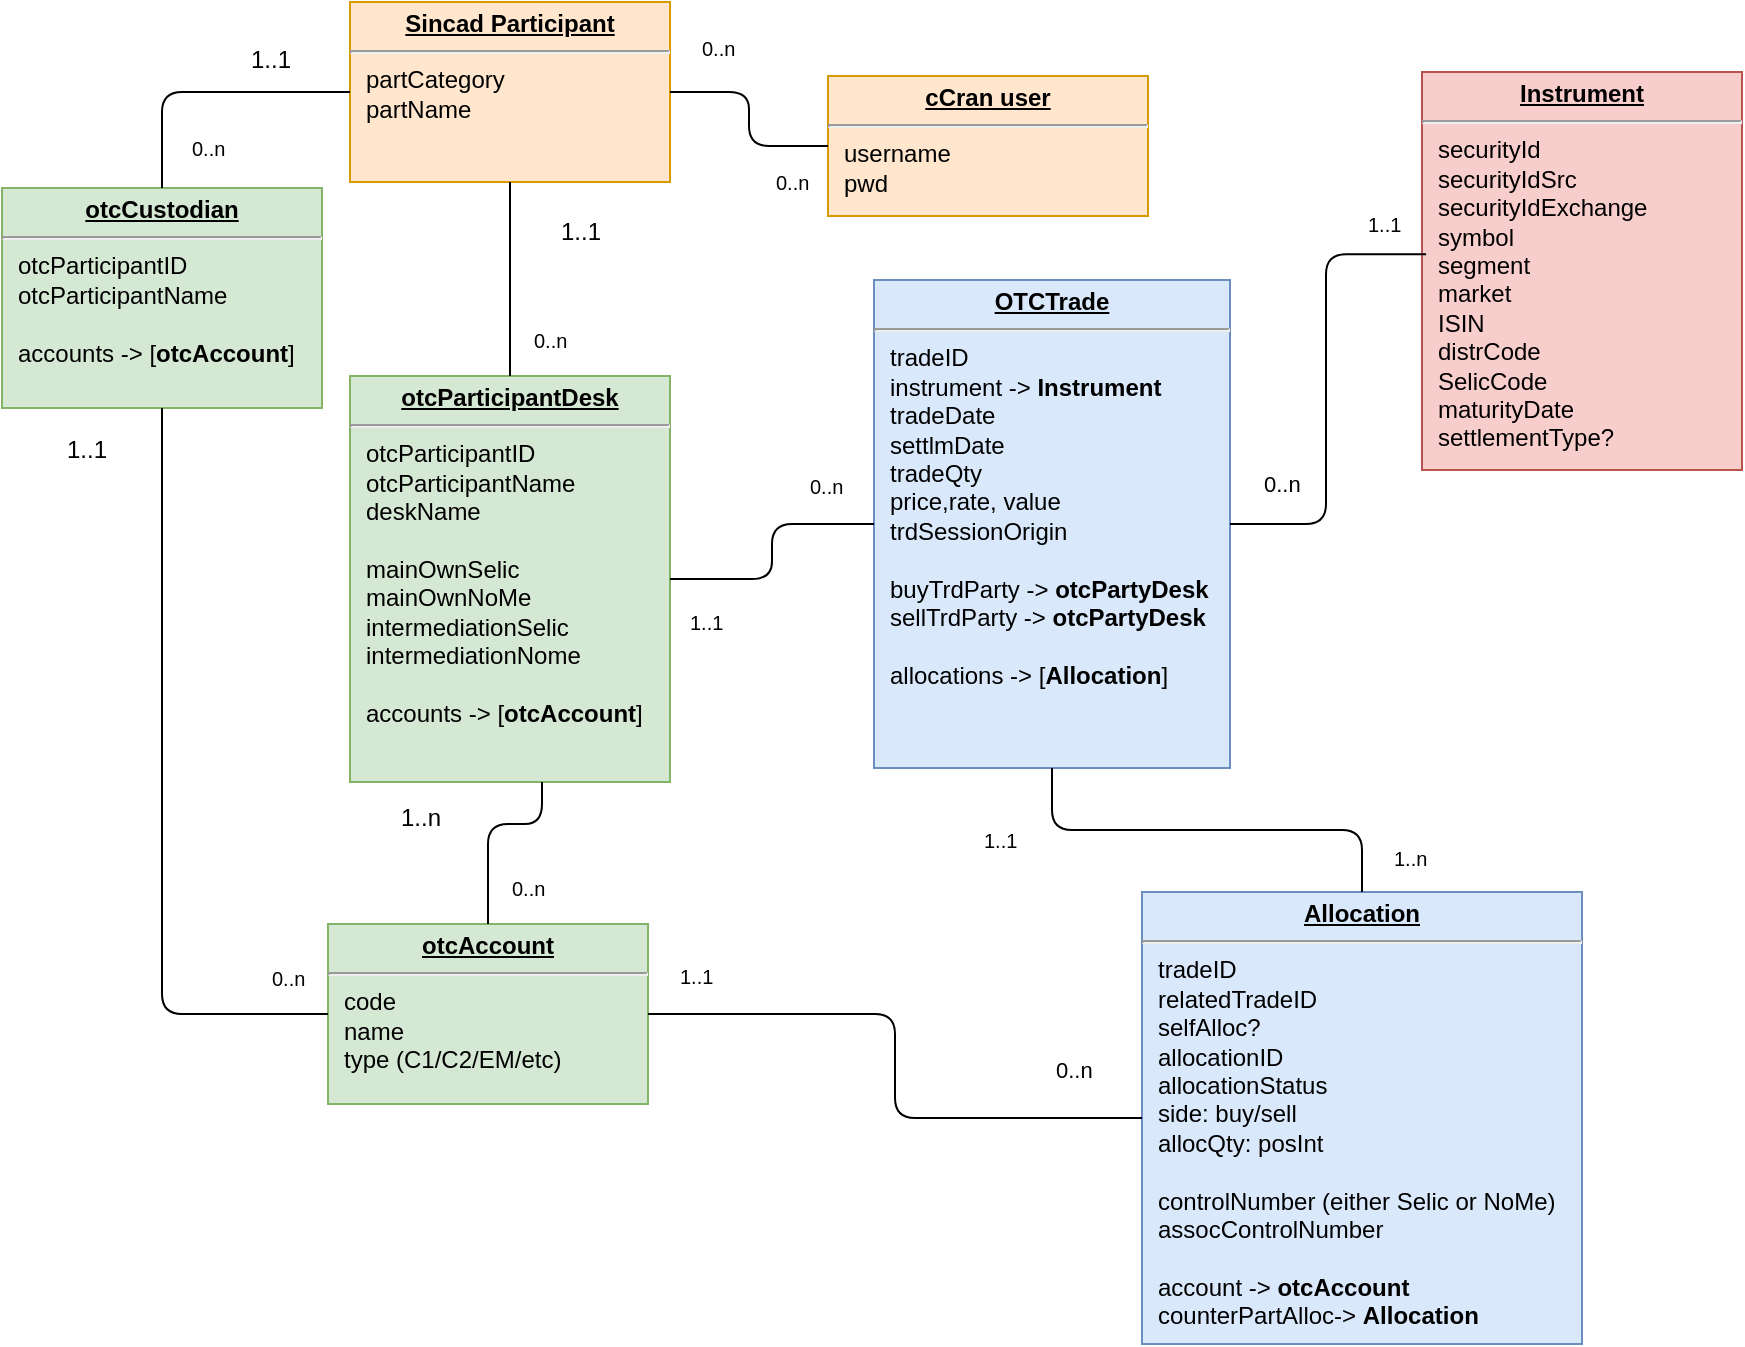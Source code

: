 <mxfile version="12.9.14" type="github">
  <diagram name="Page-1" id="e7e014a7-5840-1c2e-5031-d8a46d1fe8dd">
    <mxGraphModel dx="1024" dy="587" grid="0" gridSize="10" guides="1" tooltips="1" connect="1" arrows="1" fold="1" page="1" pageScale="1" pageWidth="1169" pageHeight="827" background="#ffffff" math="0" shadow="0">
      <root>
        <mxCell id="0" />
        <mxCell id="1" parent="0" />
        <mxCell id="r-QglApbOxRZuHr2_mNW-43" value="&lt;p style=&quot;margin: 0px ; margin-top: 4px ; text-align: center ; text-decoration: underline&quot;&gt;&lt;b&gt;Sincad Participant&lt;/b&gt;&lt;/p&gt;&lt;hr&gt;&lt;p style=&quot;margin: 0px ; margin-left: 8px&quot;&gt;partCategory&lt;br&gt;partName&lt;br&gt;&lt;/p&gt;" style="verticalAlign=top;align=left;overflow=fill;fontSize=12;fontFamily=Helvetica;html=1;fillColor=#ffe6cc;strokeColor=#d79b00;" parent="1" vertex="1">
          <mxGeometry x="266" y="119" width="160" height="90" as="geometry" />
        </mxCell>
        <mxCell id="r-QglApbOxRZuHr2_mNW-44" value="&lt;p style=&quot;margin: 0px ; margin-top: 4px ; text-align: center ; text-decoration: underline&quot;&gt;&lt;b&gt;otcParticipantDesk&lt;/b&gt;&lt;/p&gt;&lt;hr&gt;&lt;p style=&quot;margin: 0px ; margin-left: 8px&quot;&gt;otcParticipantID&lt;br&gt;otcParticipantName&lt;br&gt;deskName&lt;/p&gt;&lt;p style=&quot;margin: 0px ; margin-left: 8px&quot;&gt;&lt;br&gt;&lt;/p&gt;&lt;p style=&quot;margin: 0px ; margin-left: 8px&quot;&gt;mainOwnSelic&lt;/p&gt;&lt;p style=&quot;margin: 0px ; margin-left: 8px&quot;&gt;mainOwnNoMe&lt;/p&gt;&lt;p style=&quot;margin: 0px ; margin-left: 8px&quot;&gt;intermediationSelic&lt;/p&gt;&lt;p style=&quot;margin: 0px ; margin-left: 8px&quot;&gt;intermediationNome&lt;/p&gt;&lt;p style=&quot;margin: 0px ; margin-left: 8px&quot;&gt;&lt;br&gt;&lt;/p&gt;&lt;p style=&quot;margin: 0px ; margin-left: 8px&quot;&gt;accounts -&amp;gt; [&lt;b&gt;otcAccount&lt;/b&gt;]&lt;/p&gt;" style="verticalAlign=top;align=left;overflow=fill;fontSize=12;fontFamily=Helvetica;html=1;fillColor=#d5e8d4;strokeColor=#82b366;" parent="1" vertex="1">
          <mxGeometry x="266" y="306" width="160" height="203" as="geometry" />
        </mxCell>
        <mxCell id="r-QglApbOxRZuHr2_mNW-45" value="&lt;p style=&quot;margin: 0px ; margin-top: 4px ; text-align: center ; text-decoration: underline&quot;&gt;&lt;b&gt;otcAccount&lt;/b&gt;&lt;/p&gt;&lt;hr&gt;&lt;p style=&quot;margin: 0px ; margin-left: 8px&quot;&gt;code&lt;br&gt;name&lt;/p&gt;&lt;p style=&quot;margin: 0px ; margin-left: 8px&quot;&gt;type (C1/C2/EM/etc)&lt;/p&gt;" style="verticalAlign=top;align=left;overflow=fill;fontSize=12;fontFamily=Helvetica;html=1;fillColor=#d5e8d4;strokeColor=#82b366;" parent="1" vertex="1">
          <mxGeometry x="255" y="580" width="160" height="90" as="geometry" />
        </mxCell>
        <mxCell id="r-QglApbOxRZuHr2_mNW-55" value="" style="endArrow=none;html=1;startArrow=none;startFill=0;edgeStyle=orthogonalEdgeStyle;exitX=0.5;exitY=0;exitDx=0;exitDy=0;endFill=0;" parent="1" source="r-QglApbOxRZuHr2_mNW-45" target="r-QglApbOxRZuHr2_mNW-44" edge="1">
          <mxGeometry relative="1" as="geometry">
            <mxPoint x="311" y="430" as="sourcePoint" />
            <mxPoint x="471" y="430" as="targetPoint" />
            <Array as="points">
              <mxPoint x="335" y="530" />
              <mxPoint x="362" y="530" />
            </Array>
          </mxGeometry>
        </mxCell>
        <mxCell id="r-QglApbOxRZuHr2_mNW-56" value="0..n" style="resizable=0;html=1;align=left;verticalAlign=top;labelBackgroundColor=#ffffff;fontSize=10;" parent="r-QglApbOxRZuHr2_mNW-55" connectable="0" vertex="1">
          <mxGeometry x="-1" relative="1" as="geometry">
            <mxPoint x="10" y="-30" as="offset" />
          </mxGeometry>
        </mxCell>
        <mxCell id="r-QglApbOxRZuHr2_mNW-57" value="" style="resizable=0;html=1;align=right;verticalAlign=top;labelBackgroundColor=#ffffff;fontSize=10;" parent="r-QglApbOxRZuHr2_mNW-55" connectable="0" vertex="1">
          <mxGeometry x="1" relative="1" as="geometry">
            <mxPoint x="-15.2" y="4.7" as="offset" />
          </mxGeometry>
        </mxCell>
        <mxCell id="r-QglApbOxRZuHr2_mNW-58" value="1..n" style="text;html=1;align=center;verticalAlign=middle;resizable=0;points=[];autosize=1;" parent="1" vertex="1">
          <mxGeometry x="281" y="517" width="40" height="20" as="geometry" />
        </mxCell>
        <mxCell id="r-QglApbOxRZuHr2_mNW-59" value="" style="endArrow=none;html=1;startArrow=none;startFill=0;edgeStyle=orthogonalEdgeStyle;exitX=0.5;exitY=0;exitDx=0;exitDy=0;endFill=0;entryX=0.5;entryY=1;entryDx=0;entryDy=0;" parent="1" source="r-QglApbOxRZuHr2_mNW-44" target="r-QglApbOxRZuHr2_mNW-43" edge="1">
          <mxGeometry x="-0.286" y="40" relative="1" as="geometry">
            <mxPoint x="691" y="390" as="sourcePoint" />
            <mxPoint x="621" y="250" as="targetPoint" />
            <Array as="points">
              <mxPoint x="346" y="298" />
              <mxPoint x="346" y="298" />
            </Array>
            <mxPoint as="offset" />
          </mxGeometry>
        </mxCell>
        <mxCell id="r-QglApbOxRZuHr2_mNW-60" value="0..n" style="resizable=0;html=1;align=left;verticalAlign=top;labelBackgroundColor=#ffffff;fontSize=10;" parent="r-QglApbOxRZuHr2_mNW-59" connectable="0" vertex="1">
          <mxGeometry x="-1" relative="1" as="geometry">
            <mxPoint x="10" y="-30" as="offset" />
          </mxGeometry>
        </mxCell>
        <mxCell id="r-QglApbOxRZuHr2_mNW-61" value="" style="resizable=0;html=1;align=right;verticalAlign=top;labelBackgroundColor=#ffffff;fontSize=10;" parent="r-QglApbOxRZuHr2_mNW-59" connectable="0" vertex="1">
          <mxGeometry x="1" relative="1" as="geometry">
            <mxPoint x="-15.2" y="4.7" as="offset" />
          </mxGeometry>
        </mxCell>
        <mxCell id="r-QglApbOxRZuHr2_mNW-62" value="1..1" style="text;html=1;align=center;verticalAlign=middle;resizable=0;points=[];autosize=1;" parent="1" vertex="1">
          <mxGeometry x="361" y="224" width="40" height="20" as="geometry" />
        </mxCell>
        <mxCell id="r-QglApbOxRZuHr2_mNW-77" value="&lt;p style=&quot;margin: 0px ; margin-top: 4px ; text-align: center ; text-decoration: underline&quot;&gt;&lt;b&gt;otcCustodian&lt;/b&gt;&lt;/p&gt;&lt;hr&gt;&lt;p style=&quot;margin: 0px ; margin-left: 8px&quot;&gt;otcParticipantID&lt;br&gt;otcParticipantName&lt;/p&gt;&lt;p style=&quot;margin: 0px ; margin-left: 8px&quot;&gt;&lt;br&gt;&lt;/p&gt;&lt;p style=&quot;margin: 0px ; margin-left: 8px&quot;&gt;accounts -&amp;gt; [&lt;b&gt;otcAccount&lt;/b&gt;]&lt;br&gt;&lt;br&gt;&lt;/p&gt;" style="verticalAlign=top;align=left;overflow=fill;fontSize=12;fontFamily=Helvetica;html=1;fillColor=#d5e8d4;strokeColor=#82b366;" parent="1" vertex="1">
          <mxGeometry x="92" y="212" width="160" height="110" as="geometry" />
        </mxCell>
        <mxCell id="r-QglApbOxRZuHr2_mNW-78" value="" style="endArrow=none;html=1;startArrow=none;startFill=0;edgeStyle=orthogonalEdgeStyle;endFill=0;entryX=0.5;entryY=1;entryDx=0;entryDy=0;exitX=0;exitY=0.5;exitDx=0;exitDy=0;" parent="1" source="r-QglApbOxRZuHr2_mNW-45" target="r-QglApbOxRZuHr2_mNW-77" edge="1">
          <mxGeometry relative="1" as="geometry">
            <mxPoint x="194" y="535" as="sourcePoint" />
            <mxPoint x="361" y="470" as="targetPoint" />
            <Array as="points">
              <mxPoint x="172" y="625" />
            </Array>
          </mxGeometry>
        </mxCell>
        <mxCell id="r-QglApbOxRZuHr2_mNW-79" value="0..n" style="resizable=0;html=1;align=left;verticalAlign=top;labelBackgroundColor=#ffffff;fontSize=10;" parent="r-QglApbOxRZuHr2_mNW-78" connectable="0" vertex="1">
          <mxGeometry x="-1" relative="1" as="geometry">
            <mxPoint x="-30" y="-30" as="offset" />
          </mxGeometry>
        </mxCell>
        <mxCell id="r-QglApbOxRZuHr2_mNW-80" value="" style="resizable=0;html=1;align=right;verticalAlign=top;labelBackgroundColor=#ffffff;fontSize=10;" parent="r-QglApbOxRZuHr2_mNW-78" connectable="0" vertex="1">
          <mxGeometry x="1" relative="1" as="geometry">
            <mxPoint x="-15.2" y="4.7" as="offset" />
          </mxGeometry>
        </mxCell>
        <mxCell id="r-QglApbOxRZuHr2_mNW-81" value="1..1" style="text;html=1;align=center;verticalAlign=middle;resizable=0;points=[];autosize=1;" parent="1" vertex="1">
          <mxGeometry x="114" y="333" width="40" height="20" as="geometry" />
        </mxCell>
        <mxCell id="104fRdmMnucotuJA-c0r-1" value="&lt;p style=&quot;margin: 0px ; margin-top: 4px ; text-align: center ; text-decoration: underline&quot;&gt;&lt;b&gt;cCran user&lt;/b&gt;&lt;/p&gt;&lt;hr&gt;&lt;p style=&quot;margin: 0px ; margin-left: 8px&quot;&gt;username&lt;br&gt;pwd&lt;/p&gt;" style="verticalAlign=top;align=left;overflow=fill;fontSize=12;fontFamily=Helvetica;html=1;fillColor=#ffe6cc;strokeColor=#d79b00;" parent="1" vertex="1">
          <mxGeometry x="505" y="156" width="160" height="70" as="geometry" />
        </mxCell>
        <mxCell id="104fRdmMnucotuJA-c0r-3" value="" style="endArrow=none;html=1;startArrow=none;startFill=0;edgeStyle=orthogonalEdgeStyle;exitX=0;exitY=0.5;exitDx=0;exitDy=0;endFill=0;" parent="1" source="104fRdmMnucotuJA-c0r-1" target="r-QglApbOxRZuHr2_mNW-43" edge="1">
          <mxGeometry relative="1" as="geometry">
            <mxPoint x="361" y="380" as="sourcePoint" />
            <mxPoint x="528.2" y="211.17" as="targetPoint" />
          </mxGeometry>
        </mxCell>
        <mxCell id="104fRdmMnucotuJA-c0r-4" value="0..n" style="resizable=0;html=1;align=left;verticalAlign=top;labelBackgroundColor=#ffffff;fontSize=10;" parent="104fRdmMnucotuJA-c0r-3" connectable="0" vertex="1">
          <mxGeometry x="-1" relative="1" as="geometry">
            <mxPoint x="-28" y="6" as="offset" />
          </mxGeometry>
        </mxCell>
        <mxCell id="104fRdmMnucotuJA-c0r-5" value="" style="resizable=0;html=1;align=right;verticalAlign=top;labelBackgroundColor=#ffffff;fontSize=10;" parent="104fRdmMnucotuJA-c0r-3" connectable="0" vertex="1">
          <mxGeometry x="1" relative="1" as="geometry">
            <mxPoint x="-15.2" y="4.7" as="offset" />
          </mxGeometry>
        </mxCell>
        <mxCell id="104fRdmMnucotuJA-c0r-7" value="0..n" style="resizable=0;html=1;align=left;verticalAlign=top;labelBackgroundColor=#ffffff;fontSize=10;" parent="1" connectable="0" vertex="1">
          <mxGeometry x="480" y="160" as="geometry">
            <mxPoint x="-40" y="-30" as="offset" />
          </mxGeometry>
        </mxCell>
        <mxCell id="104fRdmMnucotuJA-c0r-8" value="&lt;p style=&quot;margin: 0px ; margin-top: 4px ; text-align: center ; text-decoration: underline&quot;&gt;&lt;b&gt;OTCTrade&lt;/b&gt;&lt;/p&gt;&lt;hr&gt;&lt;p style=&quot;margin: 0px ; margin-left: 8px&quot;&gt;tradeID&lt;/p&gt;&lt;p style=&quot;margin: 0px ; margin-left: 8px&quot;&gt;instrument -&amp;gt; &lt;b&gt;Instrument&lt;/b&gt;&lt;/p&gt;&lt;p style=&quot;margin: 0px ; margin-left: 8px&quot;&gt;tradeDate&lt;/p&gt;&lt;p style=&quot;margin: 0px ; margin-left: 8px&quot;&gt;settlmDate&lt;/p&gt;&lt;p style=&quot;margin: 0px ; margin-left: 8px&quot;&gt;tradeQty&lt;/p&gt;&lt;p style=&quot;margin: 0px ; margin-left: 8px&quot;&gt;price,rate, value&lt;/p&gt;&lt;p style=&quot;margin: 0px ; margin-left: 8px&quot;&gt;trdSessionOrigin&lt;/p&gt;&lt;p style=&quot;margin: 0px ; margin-left: 8px&quot;&gt;&lt;br&gt;&lt;/p&gt;&lt;p style=&quot;margin: 0px ; margin-left: 8px&quot;&gt;buyTrdParty -&amp;gt; &lt;b&gt;otcPartyDesk&lt;/b&gt;&lt;/p&gt;&lt;p style=&quot;margin: 0px ; margin-left: 8px&quot;&gt;sellTrdParty -&amp;gt; &lt;b&gt;otcPartyDesk&lt;/b&gt;&lt;/p&gt;&lt;p style=&quot;margin: 0px ; margin-left: 8px&quot;&gt;&lt;b&gt;&lt;br&gt;&lt;/b&gt;&lt;/p&gt;&lt;p style=&quot;margin: 0px ; margin-left: 8px&quot;&gt;allocations -&amp;gt; [&lt;b&gt;Allocation&lt;/b&gt;]&lt;/p&gt;" style="verticalAlign=top;align=left;overflow=fill;fontSize=12;fontFamily=Helvetica;html=1;fillColor=#dae8fc;strokeColor=#6c8ebf;" parent="1" vertex="1">
          <mxGeometry x="528" y="258" width="178" height="244" as="geometry" />
        </mxCell>
        <mxCell id="104fRdmMnucotuJA-c0r-11" value="&lt;p style=&quot;margin: 0px ; margin-top: 4px ; text-align: center ; text-decoration: underline&quot;&gt;&lt;b&gt;Allocation&lt;/b&gt;&lt;/p&gt;&lt;hr&gt;&lt;p style=&quot;margin: 0px ; margin-left: 8px&quot;&gt;tradeID&lt;/p&gt;&lt;p style=&quot;margin: 0px ; margin-left: 8px&quot;&gt;relatedTradeID&lt;/p&gt;&lt;p style=&quot;margin: 0px ; margin-left: 8px&quot;&gt;selfAlloc?&lt;/p&gt;&lt;p style=&quot;margin: 0px ; margin-left: 8px&quot;&gt;allocationID&lt;/p&gt;&lt;p style=&quot;margin: 0px ; margin-left: 8px&quot;&gt;allocationStatus&lt;br&gt;&lt;/p&gt;&lt;p style=&quot;margin: 0px ; margin-left: 8px&quot;&gt;side: buy/sell&lt;/p&gt;&lt;p style=&quot;margin: 0px ; margin-left: 8px&quot;&gt;allocQty: posInt&amp;nbsp;&lt;/p&gt;&lt;p style=&quot;margin: 0px ; margin-left: 8px&quot;&gt;&lt;br&gt;&lt;/p&gt;&lt;p style=&quot;margin: 0px ; margin-left: 8px&quot;&gt;controlNumber (either Selic or NoMe)&lt;/p&gt;&lt;p style=&quot;margin: 0px ; margin-left: 8px&quot;&gt;assocControlNumber&lt;/p&gt;&lt;p style=&quot;margin: 0px ; margin-left: 8px&quot;&gt;&lt;br&gt;&lt;/p&gt;&lt;p style=&quot;margin: 0px ; margin-left: 8px&quot;&gt;account -&amp;gt; &lt;b&gt;otcAccount&lt;/b&gt;&lt;/p&gt;&lt;p style=&quot;margin: 0px ; margin-left: 8px&quot;&gt;counterPartAlloc-&amp;gt; &lt;b&gt;Allocation&lt;/b&gt;&amp;nbsp;&lt;/p&gt;" style="verticalAlign=top;align=left;overflow=fill;fontSize=12;fontFamily=Helvetica;html=1;fillColor=#dae8fc;strokeColor=#6c8ebf;" parent="1" vertex="1">
          <mxGeometry x="662" y="564" width="220" height="226" as="geometry" />
        </mxCell>
        <mxCell id="104fRdmMnucotuJA-c0r-15" value="" style="endArrow=none;html=1;startArrow=none;startFill=0;edgeStyle=orthogonalEdgeStyle;endFill=0;entryX=0.5;entryY=1;entryDx=0;entryDy=0;" parent="1" source="104fRdmMnucotuJA-c0r-11" target="104fRdmMnucotuJA-c0r-8" edge="1">
          <mxGeometry relative="1" as="geometry">
            <mxPoint x="791" y="464" as="sourcePoint" />
            <mxPoint x="1021" y="454" as="targetPoint" />
          </mxGeometry>
        </mxCell>
        <mxCell id="104fRdmMnucotuJA-c0r-16" value="1..n" style="resizable=0;html=1;align=left;verticalAlign=top;labelBackgroundColor=#ffffff;fontSize=10;" parent="104fRdmMnucotuJA-c0r-15" connectable="0" vertex="1">
          <mxGeometry x="-1" relative="1" as="geometry">
            <mxPoint x="14" y="-29" as="offset" />
          </mxGeometry>
        </mxCell>
        <mxCell id="104fRdmMnucotuJA-c0r-17" value="" style="resizable=0;html=1;align=right;verticalAlign=top;labelBackgroundColor=#ffffff;fontSize=10;" parent="104fRdmMnucotuJA-c0r-15" connectable="0" vertex="1">
          <mxGeometry x="1" relative="1" as="geometry">
            <mxPoint x="-15.2" y="4.7" as="offset" />
          </mxGeometry>
        </mxCell>
        <mxCell id="104fRdmMnucotuJA-c0r-18" value="" style="endArrow=none;html=1;startArrow=none;startFill=0;edgeStyle=orthogonalEdgeStyle;exitX=1;exitY=0.5;exitDx=0;exitDy=0;endFill=0;entryX=0;entryY=0.5;entryDx=0;entryDy=0;" parent="1" source="r-QglApbOxRZuHr2_mNW-45" target="104fRdmMnucotuJA-c0r-11" edge="1">
          <mxGeometry relative="1" as="geometry">
            <mxPoint x="811" y="561.5" as="sourcePoint" />
            <mxPoint x="861" y="420" as="targetPoint" />
          </mxGeometry>
        </mxCell>
        <mxCell id="104fRdmMnucotuJA-c0r-19" value="1..1" style="resizable=0;html=1;align=left;verticalAlign=top;labelBackgroundColor=#ffffff;fontSize=10;" parent="104fRdmMnucotuJA-c0r-18" connectable="0" vertex="1">
          <mxGeometry x="-1" relative="1" as="geometry">
            <mxPoint x="14" y="-31" as="offset" />
          </mxGeometry>
        </mxCell>
        <mxCell id="104fRdmMnucotuJA-c0r-20" value="" style="resizable=0;html=1;align=right;verticalAlign=top;labelBackgroundColor=#ffffff;fontSize=10;" parent="104fRdmMnucotuJA-c0r-18" connectable="0" vertex="1">
          <mxGeometry x="1" relative="1" as="geometry">
            <mxPoint x="-15.2" y="4.7" as="offset" />
          </mxGeometry>
        </mxCell>
        <mxCell id="104fRdmMnucotuJA-c0r-21" value="1..1" style="resizable=0;html=1;align=left;verticalAlign=top;labelBackgroundColor=#ffffff;fontSize=10;direction=west;" parent="1" connectable="0" vertex="1">
          <mxGeometry x="738" y="286" as="geometry">
            <mxPoint x="35" y="-68" as="offset" />
          </mxGeometry>
        </mxCell>
        <mxCell id="104fRdmMnucotuJA-c0r-22" value="&lt;font style=&quot;font-size: 11px&quot;&gt;0..n&lt;/font&gt;" style="resizable=0;html=1;align=left;verticalAlign=top;labelBackgroundColor=#ffffff;fontSize=10;" parent="1" connectable="0" vertex="1">
          <mxGeometry x="487" y="723" as="geometry">
            <mxPoint x="130" y="-83" as="offset" />
          </mxGeometry>
        </mxCell>
        <mxCell id="104fRdmMnucotuJA-c0r-30" value="" style="endArrow=none;html=1;startArrow=none;startFill=0;edgeStyle=orthogonalEdgeStyle;exitX=0.5;exitY=0;exitDx=0;exitDy=0;endFill=0;entryX=0;entryY=0.5;entryDx=0;entryDy=0;" parent="1" source="r-QglApbOxRZuHr2_mNW-77" target="r-QglApbOxRZuHr2_mNW-43" edge="1">
          <mxGeometry relative="1" as="geometry">
            <mxPoint x="561" y="630" as="sourcePoint" />
            <mxPoint x="372.0" y="438" as="targetPoint" />
          </mxGeometry>
        </mxCell>
        <mxCell id="104fRdmMnucotuJA-c0r-31" value="0..n" style="resizable=0;html=1;align=left;verticalAlign=top;labelBackgroundColor=#ffffff;fontSize=10;" parent="104fRdmMnucotuJA-c0r-30" connectable="0" vertex="1">
          <mxGeometry x="-1" relative="1" as="geometry">
            <mxPoint x="13" y="-32" as="offset" />
          </mxGeometry>
        </mxCell>
        <mxCell id="104fRdmMnucotuJA-c0r-32" value="" style="resizable=0;html=1;align=right;verticalAlign=top;labelBackgroundColor=#ffffff;fontSize=10;" parent="104fRdmMnucotuJA-c0r-30" connectable="0" vertex="1">
          <mxGeometry x="1" relative="1" as="geometry">
            <mxPoint x="-15.2" y="4.7" as="offset" />
          </mxGeometry>
        </mxCell>
        <mxCell id="104fRdmMnucotuJA-c0r-33" value="1..1" style="text;html=1;align=center;verticalAlign=middle;resizable=0;points=[];autosize=1;" parent="1" vertex="1">
          <mxGeometry x="206" y="138" width="40" height="20" as="geometry" />
        </mxCell>
        <mxCell id="w4r9c0nO8CBLMxjiASjY-1" value="&lt;p style=&quot;margin: 0px ; margin-top: 4px ; text-align: center ; text-decoration: underline&quot;&gt;&lt;b&gt;Instrument&lt;/b&gt;&lt;/p&gt;&lt;hr&gt;&lt;p style=&quot;margin: 0px ; margin-left: 8px&quot;&gt;securityId&lt;/p&gt;&lt;p style=&quot;margin: 0px ; margin-left: 8px&quot;&gt;securityIdSrc&lt;/p&gt;&lt;p style=&quot;margin: 0px ; margin-left: 8px&quot;&gt;securityIdExchange&lt;/p&gt;&lt;p style=&quot;margin: 0px ; margin-left: 8px&quot;&gt;symbol&lt;/p&gt;&lt;p style=&quot;margin: 0px ; margin-left: 8px&quot;&gt;segment&lt;/p&gt;&lt;p style=&quot;margin: 0px ; margin-left: 8px&quot;&gt;market&lt;/p&gt;&lt;p style=&quot;margin: 0px ; margin-left: 8px&quot;&gt;ISIN&lt;/p&gt;&lt;p style=&quot;margin: 0px ; margin-left: 8px&quot;&gt;distrCode&lt;/p&gt;&lt;p style=&quot;margin: 0px ; margin-left: 8px&quot;&gt;SelicCode&lt;/p&gt;&lt;p style=&quot;margin: 0px ; margin-left: 8px&quot;&gt;maturityDate&lt;/p&gt;&lt;p style=&quot;margin: 0px ; margin-left: 8px&quot;&gt;settlementType?&lt;/p&gt;" style="verticalAlign=top;align=left;overflow=fill;fontSize=12;fontFamily=Helvetica;html=1;fillColor=#f8cecc;strokeColor=#b85450;" parent="1" vertex="1">
          <mxGeometry x="802" y="154" width="160" height="199" as="geometry" />
        </mxCell>
        <mxCell id="w4r9c0nO8CBLMxjiASjY-2" value="" style="endArrow=none;html=1;startArrow=none;startFill=0;edgeStyle=orthogonalEdgeStyle;endFill=0;entryX=0.013;entryY=0.458;entryDx=0;entryDy=0;entryPerimeter=0;" parent="1" source="104fRdmMnucotuJA-c0r-8" target="w4r9c0nO8CBLMxjiASjY-1" edge="1">
          <mxGeometry relative="1" as="geometry">
            <mxPoint x="783" y="548.5" as="sourcePoint" />
            <mxPoint x="937" y="504" as="targetPoint" />
          </mxGeometry>
        </mxCell>
        <mxCell id="w4r9c0nO8CBLMxjiASjY-3" value="1..1" style="resizable=0;html=1;align=left;verticalAlign=top;labelBackgroundColor=#ffffff;fontSize=10;" parent="w4r9c0nO8CBLMxjiASjY-2" connectable="0" vertex="1">
          <mxGeometry x="-1" relative="1" as="geometry">
            <mxPoint x="-125" y="146" as="offset" />
          </mxGeometry>
        </mxCell>
        <mxCell id="w4r9c0nO8CBLMxjiASjY-4" value="" style="resizable=0;html=1;align=right;verticalAlign=top;labelBackgroundColor=#ffffff;fontSize=10;" parent="w4r9c0nO8CBLMxjiASjY-2" connectable="0" vertex="1">
          <mxGeometry x="1" relative="1" as="geometry">
            <mxPoint x="-15.2" y="4.7" as="offset" />
          </mxGeometry>
        </mxCell>
        <mxCell id="w4r9c0nO8CBLMxjiASjY-5" value="&lt;font style=&quot;font-size: 11px&quot;&gt;0..n&lt;/font&gt;" style="resizable=0;html=1;align=left;verticalAlign=top;labelBackgroundColor=#ffffff;fontSize=10;" parent="1" connectable="0" vertex="1">
          <mxGeometry x="591" y="430" as="geometry">
            <mxPoint x="130" y="-83" as="offset" />
          </mxGeometry>
        </mxCell>
        <mxCell id="w4r9c0nO8CBLMxjiASjY-6" value="" style="endArrow=none;html=1;startArrow=none;startFill=0;edgeStyle=orthogonalEdgeStyle;endFill=0;entryX=1;entryY=0.5;entryDx=0;entryDy=0;exitX=0;exitY=0.5;exitDx=0;exitDy=0;" parent="1" source="104fRdmMnucotuJA-c0r-8" target="r-QglApbOxRZuHr2_mNW-44" edge="1">
          <mxGeometry relative="1" as="geometry">
            <mxPoint x="715" y="537" as="sourcePoint" />
            <mxPoint x="618" y="447" as="targetPoint" />
          </mxGeometry>
        </mxCell>
        <mxCell id="w4r9c0nO8CBLMxjiASjY-7" value="1..1" style="resizable=0;html=1;align=left;verticalAlign=top;labelBackgroundColor=#ffffff;fontSize=10;" parent="w4r9c0nO8CBLMxjiASjY-6" connectable="0" vertex="1">
          <mxGeometry x="-1" relative="1" as="geometry">
            <mxPoint x="-94" y="37" as="offset" />
          </mxGeometry>
        </mxCell>
        <mxCell id="w4r9c0nO8CBLMxjiASjY-8" value="" style="resizable=0;html=1;align=right;verticalAlign=top;labelBackgroundColor=#ffffff;fontSize=10;" parent="w4r9c0nO8CBLMxjiASjY-6" connectable="0" vertex="1">
          <mxGeometry x="1" relative="1" as="geometry">
            <mxPoint x="-15.2" y="4.7" as="offset" />
          </mxGeometry>
        </mxCell>
        <mxCell id="w4r9c0nO8CBLMxjiASjY-9" value="0..n" style="resizable=0;html=1;align=left;verticalAlign=top;labelBackgroundColor=#ffffff;fontSize=10;" parent="1" connectable="0" vertex="1">
          <mxGeometry x="588" y="312" as="geometry">
            <mxPoint x="-94" y="37" as="offset" />
          </mxGeometry>
        </mxCell>
        <mxCell id="104fRdmMnucotuJA-c0r-34" value="Untitled Layer" parent="0" visible="0" />
        <mxCell id="104fRdmMnucotuJA-c0r-35" value="trade+alloc info" style="shape=umlFrame;whiteSpace=wrap;html=1;shadow=0;comic=0;opacity=40;swimlaneFillColor=#ffffff;fillColor=#dae8fc;strokeColor=#6c8ebf;width=103;height=36;" parent="104fRdmMnucotuJA-c0r-34" vertex="1">
          <mxGeometry x="540" y="263" width="526" height="335" as="geometry" />
        </mxCell>
        <mxCell id="104fRdmMnucotuJA-c0r-40" value="0..n" style="text;html=1;align=center;verticalAlign=middle;resizable=0;points=[];autosize=1;" parent="104fRdmMnucotuJA-c0r-34" vertex="1">
          <mxGeometry x="515" y="329" width="30" height="18" as="geometry" />
        </mxCell>
      </root>
    </mxGraphModel>
  </diagram>
</mxfile>
